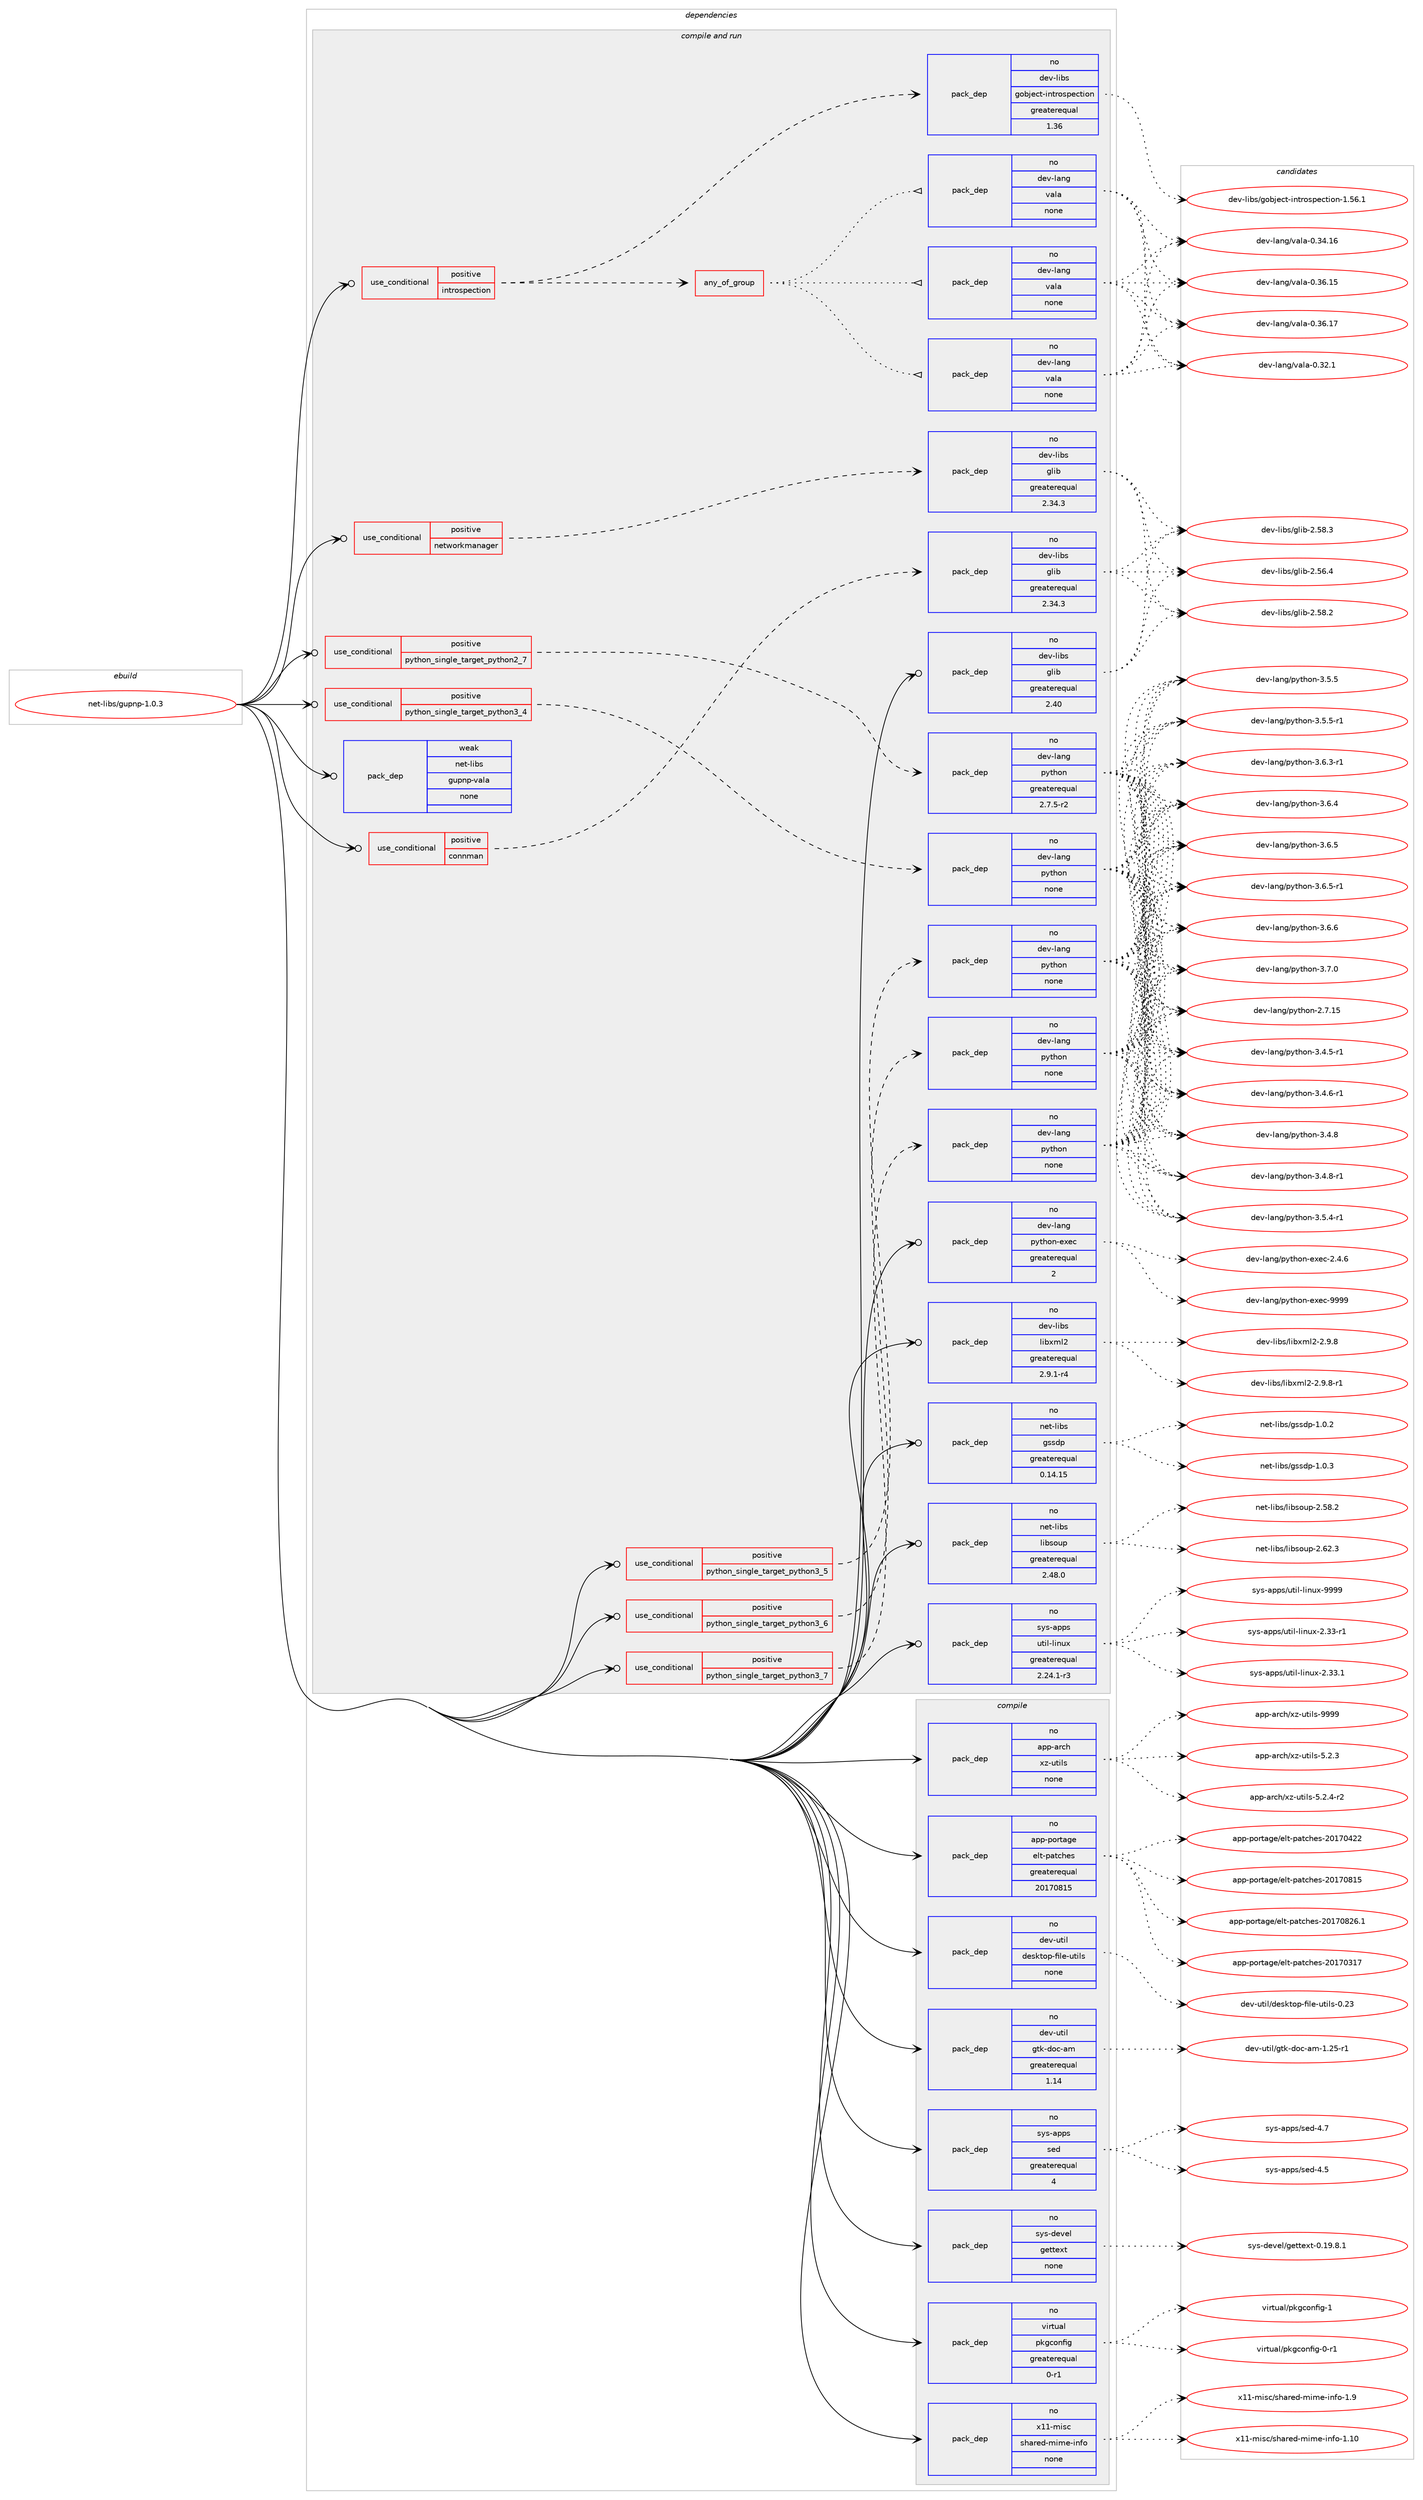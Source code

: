 digraph prolog {

# *************
# Graph options
# *************

newrank=true;
concentrate=true;
compound=true;
graph [rankdir=LR,fontname=Helvetica,fontsize=10,ranksep=1.5];#, ranksep=2.5, nodesep=0.2];
edge  [arrowhead=vee];
node  [fontname=Helvetica,fontsize=10];

# **********
# The ebuild
# **********

subgraph cluster_leftcol {
color=gray;
rank=same;
label=<<i>ebuild</i>>;
id [label="net-libs/gupnp-1.0.3", color=red, width=4, href="../net-libs/gupnp-1.0.3.svg"];
}

# ****************
# The dependencies
# ****************

subgraph cluster_midcol {
color=gray;
label=<<i>dependencies</i>>;
subgraph cluster_compile {
fillcolor="#eeeeee";
style=filled;
label=<<i>compile</i>>;
subgraph pack2710 {
dependency3283 [label=<<TABLE BORDER="0" CELLBORDER="1" CELLSPACING="0" CELLPADDING="4" WIDTH="220"><TR><TD ROWSPAN="6" CELLPADDING="30">pack_dep</TD></TR><TR><TD WIDTH="110">no</TD></TR><TR><TD>app-arch</TD></TR><TR><TD>xz-utils</TD></TR><TR><TD>none</TD></TR><TR><TD></TD></TR></TABLE>>, shape=none, color=blue];
}
id:e -> dependency3283:w [weight=20,style="solid",arrowhead="vee"];
subgraph pack2711 {
dependency3284 [label=<<TABLE BORDER="0" CELLBORDER="1" CELLSPACING="0" CELLPADDING="4" WIDTH="220"><TR><TD ROWSPAN="6" CELLPADDING="30">pack_dep</TD></TR><TR><TD WIDTH="110">no</TD></TR><TR><TD>app-portage</TD></TR><TR><TD>elt-patches</TD></TR><TR><TD>greaterequal</TD></TR><TR><TD>20170815</TD></TR></TABLE>>, shape=none, color=blue];
}
id:e -> dependency3284:w [weight=20,style="solid",arrowhead="vee"];
subgraph pack2712 {
dependency3285 [label=<<TABLE BORDER="0" CELLBORDER="1" CELLSPACING="0" CELLPADDING="4" WIDTH="220"><TR><TD ROWSPAN="6" CELLPADDING="30">pack_dep</TD></TR><TR><TD WIDTH="110">no</TD></TR><TR><TD>dev-util</TD></TR><TR><TD>desktop-file-utils</TD></TR><TR><TD>none</TD></TR><TR><TD></TD></TR></TABLE>>, shape=none, color=blue];
}
id:e -> dependency3285:w [weight=20,style="solid",arrowhead="vee"];
subgraph pack2713 {
dependency3286 [label=<<TABLE BORDER="0" CELLBORDER="1" CELLSPACING="0" CELLPADDING="4" WIDTH="220"><TR><TD ROWSPAN="6" CELLPADDING="30">pack_dep</TD></TR><TR><TD WIDTH="110">no</TD></TR><TR><TD>dev-util</TD></TR><TR><TD>gtk-doc-am</TD></TR><TR><TD>greaterequal</TD></TR><TR><TD>1.14</TD></TR></TABLE>>, shape=none, color=blue];
}
id:e -> dependency3286:w [weight=20,style="solid",arrowhead="vee"];
subgraph pack2714 {
dependency3287 [label=<<TABLE BORDER="0" CELLBORDER="1" CELLSPACING="0" CELLPADDING="4" WIDTH="220"><TR><TD ROWSPAN="6" CELLPADDING="30">pack_dep</TD></TR><TR><TD WIDTH="110">no</TD></TR><TR><TD>sys-apps</TD></TR><TR><TD>sed</TD></TR><TR><TD>greaterequal</TD></TR><TR><TD>4</TD></TR></TABLE>>, shape=none, color=blue];
}
id:e -> dependency3287:w [weight=20,style="solid",arrowhead="vee"];
subgraph pack2715 {
dependency3288 [label=<<TABLE BORDER="0" CELLBORDER="1" CELLSPACING="0" CELLPADDING="4" WIDTH="220"><TR><TD ROWSPAN="6" CELLPADDING="30">pack_dep</TD></TR><TR><TD WIDTH="110">no</TD></TR><TR><TD>sys-devel</TD></TR><TR><TD>gettext</TD></TR><TR><TD>none</TD></TR><TR><TD></TD></TR></TABLE>>, shape=none, color=blue];
}
id:e -> dependency3288:w [weight=20,style="solid",arrowhead="vee"];
subgraph pack2716 {
dependency3289 [label=<<TABLE BORDER="0" CELLBORDER="1" CELLSPACING="0" CELLPADDING="4" WIDTH="220"><TR><TD ROWSPAN="6" CELLPADDING="30">pack_dep</TD></TR><TR><TD WIDTH="110">no</TD></TR><TR><TD>virtual</TD></TR><TR><TD>pkgconfig</TD></TR><TR><TD>greaterequal</TD></TR><TR><TD>0-r1</TD></TR></TABLE>>, shape=none, color=blue];
}
id:e -> dependency3289:w [weight=20,style="solid",arrowhead="vee"];
subgraph pack2717 {
dependency3290 [label=<<TABLE BORDER="0" CELLBORDER="1" CELLSPACING="0" CELLPADDING="4" WIDTH="220"><TR><TD ROWSPAN="6" CELLPADDING="30">pack_dep</TD></TR><TR><TD WIDTH="110">no</TD></TR><TR><TD>x11-misc</TD></TR><TR><TD>shared-mime-info</TD></TR><TR><TD>none</TD></TR><TR><TD></TD></TR></TABLE>>, shape=none, color=blue];
}
id:e -> dependency3290:w [weight=20,style="solid",arrowhead="vee"];
}
subgraph cluster_compileandrun {
fillcolor="#eeeeee";
style=filled;
label=<<i>compile and run</i>>;
subgraph cond472 {
dependency3291 [label=<<TABLE BORDER="0" CELLBORDER="1" CELLSPACING="0" CELLPADDING="4"><TR><TD ROWSPAN="3" CELLPADDING="10">use_conditional</TD></TR><TR><TD>positive</TD></TR><TR><TD>connman</TD></TR></TABLE>>, shape=none, color=red];
subgraph pack2718 {
dependency3292 [label=<<TABLE BORDER="0" CELLBORDER="1" CELLSPACING="0" CELLPADDING="4" WIDTH="220"><TR><TD ROWSPAN="6" CELLPADDING="30">pack_dep</TD></TR><TR><TD WIDTH="110">no</TD></TR><TR><TD>dev-libs</TD></TR><TR><TD>glib</TD></TR><TR><TD>greaterequal</TD></TR><TR><TD>2.34.3</TD></TR></TABLE>>, shape=none, color=blue];
}
dependency3291:e -> dependency3292:w [weight=20,style="dashed",arrowhead="vee"];
}
id:e -> dependency3291:w [weight=20,style="solid",arrowhead="odotvee"];
subgraph cond473 {
dependency3293 [label=<<TABLE BORDER="0" CELLBORDER="1" CELLSPACING="0" CELLPADDING="4"><TR><TD ROWSPAN="3" CELLPADDING="10">use_conditional</TD></TR><TR><TD>positive</TD></TR><TR><TD>introspection</TD></TR></TABLE>>, shape=none, color=red];
subgraph pack2719 {
dependency3294 [label=<<TABLE BORDER="0" CELLBORDER="1" CELLSPACING="0" CELLPADDING="4" WIDTH="220"><TR><TD ROWSPAN="6" CELLPADDING="30">pack_dep</TD></TR><TR><TD WIDTH="110">no</TD></TR><TR><TD>dev-libs</TD></TR><TR><TD>gobject-introspection</TD></TR><TR><TD>greaterequal</TD></TR><TR><TD>1.36</TD></TR></TABLE>>, shape=none, color=blue];
}
dependency3293:e -> dependency3294:w [weight=20,style="dashed",arrowhead="vee"];
subgraph any100 {
dependency3295 [label=<<TABLE BORDER="0" CELLBORDER="1" CELLSPACING="0" CELLPADDING="4"><TR><TD CELLPADDING="10">any_of_group</TD></TR></TABLE>>, shape=none, color=red];subgraph pack2720 {
dependency3296 [label=<<TABLE BORDER="0" CELLBORDER="1" CELLSPACING="0" CELLPADDING="4" WIDTH="220"><TR><TD ROWSPAN="6" CELLPADDING="30">pack_dep</TD></TR><TR><TD WIDTH="110">no</TD></TR><TR><TD>dev-lang</TD></TR><TR><TD>vala</TD></TR><TR><TD>none</TD></TR><TR><TD></TD></TR></TABLE>>, shape=none, color=blue];
}
dependency3295:e -> dependency3296:w [weight=20,style="dotted",arrowhead="oinv"];
subgraph pack2721 {
dependency3297 [label=<<TABLE BORDER="0" CELLBORDER="1" CELLSPACING="0" CELLPADDING="4" WIDTH="220"><TR><TD ROWSPAN="6" CELLPADDING="30">pack_dep</TD></TR><TR><TD WIDTH="110">no</TD></TR><TR><TD>dev-lang</TD></TR><TR><TD>vala</TD></TR><TR><TD>none</TD></TR><TR><TD></TD></TR></TABLE>>, shape=none, color=blue];
}
dependency3295:e -> dependency3297:w [weight=20,style="dotted",arrowhead="oinv"];
subgraph pack2722 {
dependency3298 [label=<<TABLE BORDER="0" CELLBORDER="1" CELLSPACING="0" CELLPADDING="4" WIDTH="220"><TR><TD ROWSPAN="6" CELLPADDING="30">pack_dep</TD></TR><TR><TD WIDTH="110">no</TD></TR><TR><TD>dev-lang</TD></TR><TR><TD>vala</TD></TR><TR><TD>none</TD></TR><TR><TD></TD></TR></TABLE>>, shape=none, color=blue];
}
dependency3295:e -> dependency3298:w [weight=20,style="dotted",arrowhead="oinv"];
}
dependency3293:e -> dependency3295:w [weight=20,style="dashed",arrowhead="vee"];
}
id:e -> dependency3293:w [weight=20,style="solid",arrowhead="odotvee"];
subgraph cond474 {
dependency3299 [label=<<TABLE BORDER="0" CELLBORDER="1" CELLSPACING="0" CELLPADDING="4"><TR><TD ROWSPAN="3" CELLPADDING="10">use_conditional</TD></TR><TR><TD>positive</TD></TR><TR><TD>networkmanager</TD></TR></TABLE>>, shape=none, color=red];
subgraph pack2723 {
dependency3300 [label=<<TABLE BORDER="0" CELLBORDER="1" CELLSPACING="0" CELLPADDING="4" WIDTH="220"><TR><TD ROWSPAN="6" CELLPADDING="30">pack_dep</TD></TR><TR><TD WIDTH="110">no</TD></TR><TR><TD>dev-libs</TD></TR><TR><TD>glib</TD></TR><TR><TD>greaterequal</TD></TR><TR><TD>2.34.3</TD></TR></TABLE>>, shape=none, color=blue];
}
dependency3299:e -> dependency3300:w [weight=20,style="dashed",arrowhead="vee"];
}
id:e -> dependency3299:w [weight=20,style="solid",arrowhead="odotvee"];
subgraph cond475 {
dependency3301 [label=<<TABLE BORDER="0" CELLBORDER="1" CELLSPACING="0" CELLPADDING="4"><TR><TD ROWSPAN="3" CELLPADDING="10">use_conditional</TD></TR><TR><TD>positive</TD></TR><TR><TD>python_single_target_python2_7</TD></TR></TABLE>>, shape=none, color=red];
subgraph pack2724 {
dependency3302 [label=<<TABLE BORDER="0" CELLBORDER="1" CELLSPACING="0" CELLPADDING="4" WIDTH="220"><TR><TD ROWSPAN="6" CELLPADDING="30">pack_dep</TD></TR><TR><TD WIDTH="110">no</TD></TR><TR><TD>dev-lang</TD></TR><TR><TD>python</TD></TR><TR><TD>greaterequal</TD></TR><TR><TD>2.7.5-r2</TD></TR></TABLE>>, shape=none, color=blue];
}
dependency3301:e -> dependency3302:w [weight=20,style="dashed",arrowhead="vee"];
}
id:e -> dependency3301:w [weight=20,style="solid",arrowhead="odotvee"];
subgraph cond476 {
dependency3303 [label=<<TABLE BORDER="0" CELLBORDER="1" CELLSPACING="0" CELLPADDING="4"><TR><TD ROWSPAN="3" CELLPADDING="10">use_conditional</TD></TR><TR><TD>positive</TD></TR><TR><TD>python_single_target_python3_4</TD></TR></TABLE>>, shape=none, color=red];
subgraph pack2725 {
dependency3304 [label=<<TABLE BORDER="0" CELLBORDER="1" CELLSPACING="0" CELLPADDING="4" WIDTH="220"><TR><TD ROWSPAN="6" CELLPADDING="30">pack_dep</TD></TR><TR><TD WIDTH="110">no</TD></TR><TR><TD>dev-lang</TD></TR><TR><TD>python</TD></TR><TR><TD>none</TD></TR><TR><TD></TD></TR></TABLE>>, shape=none, color=blue];
}
dependency3303:e -> dependency3304:w [weight=20,style="dashed",arrowhead="vee"];
}
id:e -> dependency3303:w [weight=20,style="solid",arrowhead="odotvee"];
subgraph cond477 {
dependency3305 [label=<<TABLE BORDER="0" CELLBORDER="1" CELLSPACING="0" CELLPADDING="4"><TR><TD ROWSPAN="3" CELLPADDING="10">use_conditional</TD></TR><TR><TD>positive</TD></TR><TR><TD>python_single_target_python3_5</TD></TR></TABLE>>, shape=none, color=red];
subgraph pack2726 {
dependency3306 [label=<<TABLE BORDER="0" CELLBORDER="1" CELLSPACING="0" CELLPADDING="4" WIDTH="220"><TR><TD ROWSPAN="6" CELLPADDING="30">pack_dep</TD></TR><TR><TD WIDTH="110">no</TD></TR><TR><TD>dev-lang</TD></TR><TR><TD>python</TD></TR><TR><TD>none</TD></TR><TR><TD></TD></TR></TABLE>>, shape=none, color=blue];
}
dependency3305:e -> dependency3306:w [weight=20,style="dashed",arrowhead="vee"];
}
id:e -> dependency3305:w [weight=20,style="solid",arrowhead="odotvee"];
subgraph cond478 {
dependency3307 [label=<<TABLE BORDER="0" CELLBORDER="1" CELLSPACING="0" CELLPADDING="4"><TR><TD ROWSPAN="3" CELLPADDING="10">use_conditional</TD></TR><TR><TD>positive</TD></TR><TR><TD>python_single_target_python3_6</TD></TR></TABLE>>, shape=none, color=red];
subgraph pack2727 {
dependency3308 [label=<<TABLE BORDER="0" CELLBORDER="1" CELLSPACING="0" CELLPADDING="4" WIDTH="220"><TR><TD ROWSPAN="6" CELLPADDING="30">pack_dep</TD></TR><TR><TD WIDTH="110">no</TD></TR><TR><TD>dev-lang</TD></TR><TR><TD>python</TD></TR><TR><TD>none</TD></TR><TR><TD></TD></TR></TABLE>>, shape=none, color=blue];
}
dependency3307:e -> dependency3308:w [weight=20,style="dashed",arrowhead="vee"];
}
id:e -> dependency3307:w [weight=20,style="solid",arrowhead="odotvee"];
subgraph cond479 {
dependency3309 [label=<<TABLE BORDER="0" CELLBORDER="1" CELLSPACING="0" CELLPADDING="4"><TR><TD ROWSPAN="3" CELLPADDING="10">use_conditional</TD></TR><TR><TD>positive</TD></TR><TR><TD>python_single_target_python3_7</TD></TR></TABLE>>, shape=none, color=red];
subgraph pack2728 {
dependency3310 [label=<<TABLE BORDER="0" CELLBORDER="1" CELLSPACING="0" CELLPADDING="4" WIDTH="220"><TR><TD ROWSPAN="6" CELLPADDING="30">pack_dep</TD></TR><TR><TD WIDTH="110">no</TD></TR><TR><TD>dev-lang</TD></TR><TR><TD>python</TD></TR><TR><TD>none</TD></TR><TR><TD></TD></TR></TABLE>>, shape=none, color=blue];
}
dependency3309:e -> dependency3310:w [weight=20,style="dashed",arrowhead="vee"];
}
id:e -> dependency3309:w [weight=20,style="solid",arrowhead="odotvee"];
subgraph pack2729 {
dependency3311 [label=<<TABLE BORDER="0" CELLBORDER="1" CELLSPACING="0" CELLPADDING="4" WIDTH="220"><TR><TD ROWSPAN="6" CELLPADDING="30">pack_dep</TD></TR><TR><TD WIDTH="110">no</TD></TR><TR><TD>dev-lang</TD></TR><TR><TD>python-exec</TD></TR><TR><TD>greaterequal</TD></TR><TR><TD>2</TD></TR></TABLE>>, shape=none, color=blue];
}
id:e -> dependency3311:w [weight=20,style="solid",arrowhead="odotvee"];
subgraph pack2730 {
dependency3312 [label=<<TABLE BORDER="0" CELLBORDER="1" CELLSPACING="0" CELLPADDING="4" WIDTH="220"><TR><TD ROWSPAN="6" CELLPADDING="30">pack_dep</TD></TR><TR><TD WIDTH="110">no</TD></TR><TR><TD>dev-libs</TD></TR><TR><TD>glib</TD></TR><TR><TD>greaterequal</TD></TR><TR><TD>2.40</TD></TR></TABLE>>, shape=none, color=blue];
}
id:e -> dependency3312:w [weight=20,style="solid",arrowhead="odotvee"];
subgraph pack2731 {
dependency3313 [label=<<TABLE BORDER="0" CELLBORDER="1" CELLSPACING="0" CELLPADDING="4" WIDTH="220"><TR><TD ROWSPAN="6" CELLPADDING="30">pack_dep</TD></TR><TR><TD WIDTH="110">no</TD></TR><TR><TD>dev-libs</TD></TR><TR><TD>libxml2</TD></TR><TR><TD>greaterequal</TD></TR><TR><TD>2.9.1-r4</TD></TR></TABLE>>, shape=none, color=blue];
}
id:e -> dependency3313:w [weight=20,style="solid",arrowhead="odotvee"];
subgraph pack2732 {
dependency3314 [label=<<TABLE BORDER="0" CELLBORDER="1" CELLSPACING="0" CELLPADDING="4" WIDTH="220"><TR><TD ROWSPAN="6" CELLPADDING="30">pack_dep</TD></TR><TR><TD WIDTH="110">no</TD></TR><TR><TD>net-libs</TD></TR><TR><TD>gssdp</TD></TR><TR><TD>greaterequal</TD></TR><TR><TD>0.14.15</TD></TR></TABLE>>, shape=none, color=blue];
}
id:e -> dependency3314:w [weight=20,style="solid",arrowhead="odotvee"];
subgraph pack2733 {
dependency3315 [label=<<TABLE BORDER="0" CELLBORDER="1" CELLSPACING="0" CELLPADDING="4" WIDTH="220"><TR><TD ROWSPAN="6" CELLPADDING="30">pack_dep</TD></TR><TR><TD WIDTH="110">no</TD></TR><TR><TD>net-libs</TD></TR><TR><TD>libsoup</TD></TR><TR><TD>greaterequal</TD></TR><TR><TD>2.48.0</TD></TR></TABLE>>, shape=none, color=blue];
}
id:e -> dependency3315:w [weight=20,style="solid",arrowhead="odotvee"];
subgraph pack2734 {
dependency3316 [label=<<TABLE BORDER="0" CELLBORDER="1" CELLSPACING="0" CELLPADDING="4" WIDTH="220"><TR><TD ROWSPAN="6" CELLPADDING="30">pack_dep</TD></TR><TR><TD WIDTH="110">no</TD></TR><TR><TD>sys-apps</TD></TR><TR><TD>util-linux</TD></TR><TR><TD>greaterequal</TD></TR><TR><TD>2.24.1-r3</TD></TR></TABLE>>, shape=none, color=blue];
}
id:e -> dependency3316:w [weight=20,style="solid",arrowhead="odotvee"];
subgraph pack2735 {
dependency3317 [label=<<TABLE BORDER="0" CELLBORDER="1" CELLSPACING="0" CELLPADDING="4" WIDTH="220"><TR><TD ROWSPAN="6" CELLPADDING="30">pack_dep</TD></TR><TR><TD WIDTH="110">weak</TD></TR><TR><TD>net-libs</TD></TR><TR><TD>gupnp-vala</TD></TR><TR><TD>none</TD></TR><TR><TD></TD></TR></TABLE>>, shape=none, color=blue];
}
id:e -> dependency3317:w [weight=20,style="solid",arrowhead="odotvee"];
}
subgraph cluster_run {
fillcolor="#eeeeee";
style=filled;
label=<<i>run</i>>;
}
}

# **************
# The candidates
# **************

subgraph cluster_choices {
rank=same;
color=gray;
label=<<i>candidates</i>>;

subgraph choice2710 {
color=black;
nodesep=1;
choice971121124597114991044712012245117116105108115455346504651 [label="app-arch/xz-utils-5.2.3", color=red, width=4,href="../app-arch/xz-utils-5.2.3.svg"];
choice9711211245971149910447120122451171161051081154553465046524511450 [label="app-arch/xz-utils-5.2.4-r2", color=red, width=4,href="../app-arch/xz-utils-5.2.4-r2.svg"];
choice9711211245971149910447120122451171161051081154557575757 [label="app-arch/xz-utils-9999", color=red, width=4,href="../app-arch/xz-utils-9999.svg"];
dependency3283:e -> choice971121124597114991044712012245117116105108115455346504651:w [style=dotted,weight="100"];
dependency3283:e -> choice9711211245971149910447120122451171161051081154553465046524511450:w [style=dotted,weight="100"];
dependency3283:e -> choice9711211245971149910447120122451171161051081154557575757:w [style=dotted,weight="100"];
}
subgraph choice2711 {
color=black;
nodesep=1;
choice97112112451121111141169710310147101108116451129711699104101115455048495548514955 [label="app-portage/elt-patches-20170317", color=red, width=4,href="../app-portage/elt-patches-20170317.svg"];
choice97112112451121111141169710310147101108116451129711699104101115455048495548525050 [label="app-portage/elt-patches-20170422", color=red, width=4,href="../app-portage/elt-patches-20170422.svg"];
choice97112112451121111141169710310147101108116451129711699104101115455048495548564953 [label="app-portage/elt-patches-20170815", color=red, width=4,href="../app-portage/elt-patches-20170815.svg"];
choice971121124511211111411697103101471011081164511297116991041011154550484955485650544649 [label="app-portage/elt-patches-20170826.1", color=red, width=4,href="../app-portage/elt-patches-20170826.1.svg"];
dependency3284:e -> choice97112112451121111141169710310147101108116451129711699104101115455048495548514955:w [style=dotted,weight="100"];
dependency3284:e -> choice97112112451121111141169710310147101108116451129711699104101115455048495548525050:w [style=dotted,weight="100"];
dependency3284:e -> choice97112112451121111141169710310147101108116451129711699104101115455048495548564953:w [style=dotted,weight="100"];
dependency3284:e -> choice971121124511211111411697103101471011081164511297116991041011154550484955485650544649:w [style=dotted,weight="100"];
}
subgraph choice2712 {
color=black;
nodesep=1;
choice100101118451171161051084710010111510711611111245102105108101451171161051081154548465051 [label="dev-util/desktop-file-utils-0.23", color=red, width=4,href="../dev-util/desktop-file-utils-0.23.svg"];
dependency3285:e -> choice100101118451171161051084710010111510711611111245102105108101451171161051081154548465051:w [style=dotted,weight="100"];
}
subgraph choice2713 {
color=black;
nodesep=1;
choice10010111845117116105108471031161074510011199459710945494650534511449 [label="dev-util/gtk-doc-am-1.25-r1", color=red, width=4,href="../dev-util/gtk-doc-am-1.25-r1.svg"];
dependency3286:e -> choice10010111845117116105108471031161074510011199459710945494650534511449:w [style=dotted,weight="100"];
}
subgraph choice2714 {
color=black;
nodesep=1;
choice11512111545971121121154711510110045524653 [label="sys-apps/sed-4.5", color=red, width=4,href="../sys-apps/sed-4.5.svg"];
choice11512111545971121121154711510110045524655 [label="sys-apps/sed-4.7", color=red, width=4,href="../sys-apps/sed-4.7.svg"];
dependency3287:e -> choice11512111545971121121154711510110045524653:w [style=dotted,weight="100"];
dependency3287:e -> choice11512111545971121121154711510110045524655:w [style=dotted,weight="100"];
}
subgraph choice2715 {
color=black;
nodesep=1;
choice1151211154510010111810110847103101116116101120116454846495746564649 [label="sys-devel/gettext-0.19.8.1", color=red, width=4,href="../sys-devel/gettext-0.19.8.1.svg"];
dependency3288:e -> choice1151211154510010111810110847103101116116101120116454846495746564649:w [style=dotted,weight="100"];
}
subgraph choice2716 {
color=black;
nodesep=1;
choice11810511411611797108471121071039911111010210510345484511449 [label="virtual/pkgconfig-0-r1", color=red, width=4,href="../virtual/pkgconfig-0-r1.svg"];
choice1181051141161179710847112107103991111101021051034549 [label="virtual/pkgconfig-1", color=red, width=4,href="../virtual/pkgconfig-1.svg"];
dependency3289:e -> choice11810511411611797108471121071039911111010210510345484511449:w [style=dotted,weight="100"];
dependency3289:e -> choice1181051141161179710847112107103991111101021051034549:w [style=dotted,weight="100"];
}
subgraph choice2717 {
color=black;
nodesep=1;
choice12049494510910511599471151049711410110045109105109101451051101021114549464948 [label="x11-misc/shared-mime-info-1.10", color=red, width=4,href="../x11-misc/shared-mime-info-1.10.svg"];
choice120494945109105115994711510497114101100451091051091014510511010211145494657 [label="x11-misc/shared-mime-info-1.9", color=red, width=4,href="../x11-misc/shared-mime-info-1.9.svg"];
dependency3290:e -> choice12049494510910511599471151049711410110045109105109101451051101021114549464948:w [style=dotted,weight="100"];
dependency3290:e -> choice120494945109105115994711510497114101100451091051091014510511010211145494657:w [style=dotted,weight="100"];
}
subgraph choice2718 {
color=black;
nodesep=1;
choice1001011184510810598115471031081059845504653544652 [label="dev-libs/glib-2.56.4", color=red, width=4,href="../dev-libs/glib-2.56.4.svg"];
choice1001011184510810598115471031081059845504653564650 [label="dev-libs/glib-2.58.2", color=red, width=4,href="../dev-libs/glib-2.58.2.svg"];
choice1001011184510810598115471031081059845504653564651 [label="dev-libs/glib-2.58.3", color=red, width=4,href="../dev-libs/glib-2.58.3.svg"];
dependency3292:e -> choice1001011184510810598115471031081059845504653544652:w [style=dotted,weight="100"];
dependency3292:e -> choice1001011184510810598115471031081059845504653564650:w [style=dotted,weight="100"];
dependency3292:e -> choice1001011184510810598115471031081059845504653564651:w [style=dotted,weight="100"];
}
subgraph choice2719 {
color=black;
nodesep=1;
choice1001011184510810598115471031119810610199116451051101161141111151121019911610511111045494653544649 [label="dev-libs/gobject-introspection-1.56.1", color=red, width=4,href="../dev-libs/gobject-introspection-1.56.1.svg"];
dependency3294:e -> choice1001011184510810598115471031119810610199116451051101161141111151121019911610511111045494653544649:w [style=dotted,weight="100"];
}
subgraph choice2720 {
color=black;
nodesep=1;
choice100101118451089711010347118971089745484651504649 [label="dev-lang/vala-0.32.1", color=red, width=4,href="../dev-lang/vala-0.32.1.svg"];
choice10010111845108971101034711897108974548465152464954 [label="dev-lang/vala-0.34.16", color=red, width=4,href="../dev-lang/vala-0.34.16.svg"];
choice10010111845108971101034711897108974548465154464953 [label="dev-lang/vala-0.36.15", color=red, width=4,href="../dev-lang/vala-0.36.15.svg"];
choice10010111845108971101034711897108974548465154464955 [label="dev-lang/vala-0.36.17", color=red, width=4,href="../dev-lang/vala-0.36.17.svg"];
dependency3296:e -> choice100101118451089711010347118971089745484651504649:w [style=dotted,weight="100"];
dependency3296:e -> choice10010111845108971101034711897108974548465152464954:w [style=dotted,weight="100"];
dependency3296:e -> choice10010111845108971101034711897108974548465154464953:w [style=dotted,weight="100"];
dependency3296:e -> choice10010111845108971101034711897108974548465154464955:w [style=dotted,weight="100"];
}
subgraph choice2721 {
color=black;
nodesep=1;
choice100101118451089711010347118971089745484651504649 [label="dev-lang/vala-0.32.1", color=red, width=4,href="../dev-lang/vala-0.32.1.svg"];
choice10010111845108971101034711897108974548465152464954 [label="dev-lang/vala-0.34.16", color=red, width=4,href="../dev-lang/vala-0.34.16.svg"];
choice10010111845108971101034711897108974548465154464953 [label="dev-lang/vala-0.36.15", color=red, width=4,href="../dev-lang/vala-0.36.15.svg"];
choice10010111845108971101034711897108974548465154464955 [label="dev-lang/vala-0.36.17", color=red, width=4,href="../dev-lang/vala-0.36.17.svg"];
dependency3297:e -> choice100101118451089711010347118971089745484651504649:w [style=dotted,weight="100"];
dependency3297:e -> choice10010111845108971101034711897108974548465152464954:w [style=dotted,weight="100"];
dependency3297:e -> choice10010111845108971101034711897108974548465154464953:w [style=dotted,weight="100"];
dependency3297:e -> choice10010111845108971101034711897108974548465154464955:w [style=dotted,weight="100"];
}
subgraph choice2722 {
color=black;
nodesep=1;
choice100101118451089711010347118971089745484651504649 [label="dev-lang/vala-0.32.1", color=red, width=4,href="../dev-lang/vala-0.32.1.svg"];
choice10010111845108971101034711897108974548465152464954 [label="dev-lang/vala-0.34.16", color=red, width=4,href="../dev-lang/vala-0.34.16.svg"];
choice10010111845108971101034711897108974548465154464953 [label="dev-lang/vala-0.36.15", color=red, width=4,href="../dev-lang/vala-0.36.15.svg"];
choice10010111845108971101034711897108974548465154464955 [label="dev-lang/vala-0.36.17", color=red, width=4,href="../dev-lang/vala-0.36.17.svg"];
dependency3298:e -> choice100101118451089711010347118971089745484651504649:w [style=dotted,weight="100"];
dependency3298:e -> choice10010111845108971101034711897108974548465152464954:w [style=dotted,weight="100"];
dependency3298:e -> choice10010111845108971101034711897108974548465154464953:w [style=dotted,weight="100"];
dependency3298:e -> choice10010111845108971101034711897108974548465154464955:w [style=dotted,weight="100"];
}
subgraph choice2723 {
color=black;
nodesep=1;
choice1001011184510810598115471031081059845504653544652 [label="dev-libs/glib-2.56.4", color=red, width=4,href="../dev-libs/glib-2.56.4.svg"];
choice1001011184510810598115471031081059845504653564650 [label="dev-libs/glib-2.58.2", color=red, width=4,href="../dev-libs/glib-2.58.2.svg"];
choice1001011184510810598115471031081059845504653564651 [label="dev-libs/glib-2.58.3", color=red, width=4,href="../dev-libs/glib-2.58.3.svg"];
dependency3300:e -> choice1001011184510810598115471031081059845504653544652:w [style=dotted,weight="100"];
dependency3300:e -> choice1001011184510810598115471031081059845504653564650:w [style=dotted,weight="100"];
dependency3300:e -> choice1001011184510810598115471031081059845504653564651:w [style=dotted,weight="100"];
}
subgraph choice2724 {
color=black;
nodesep=1;
choice10010111845108971101034711212111610411111045504655464953 [label="dev-lang/python-2.7.15", color=red, width=4,href="../dev-lang/python-2.7.15.svg"];
choice1001011184510897110103471121211161041111104551465246534511449 [label="dev-lang/python-3.4.5-r1", color=red, width=4,href="../dev-lang/python-3.4.5-r1.svg"];
choice1001011184510897110103471121211161041111104551465246544511449 [label="dev-lang/python-3.4.6-r1", color=red, width=4,href="../dev-lang/python-3.4.6-r1.svg"];
choice100101118451089711010347112121116104111110455146524656 [label="dev-lang/python-3.4.8", color=red, width=4,href="../dev-lang/python-3.4.8.svg"];
choice1001011184510897110103471121211161041111104551465246564511449 [label="dev-lang/python-3.4.8-r1", color=red, width=4,href="../dev-lang/python-3.4.8-r1.svg"];
choice1001011184510897110103471121211161041111104551465346524511449 [label="dev-lang/python-3.5.4-r1", color=red, width=4,href="../dev-lang/python-3.5.4-r1.svg"];
choice100101118451089711010347112121116104111110455146534653 [label="dev-lang/python-3.5.5", color=red, width=4,href="../dev-lang/python-3.5.5.svg"];
choice1001011184510897110103471121211161041111104551465346534511449 [label="dev-lang/python-3.5.5-r1", color=red, width=4,href="../dev-lang/python-3.5.5-r1.svg"];
choice1001011184510897110103471121211161041111104551465446514511449 [label="dev-lang/python-3.6.3-r1", color=red, width=4,href="../dev-lang/python-3.6.3-r1.svg"];
choice100101118451089711010347112121116104111110455146544652 [label="dev-lang/python-3.6.4", color=red, width=4,href="../dev-lang/python-3.6.4.svg"];
choice100101118451089711010347112121116104111110455146544653 [label="dev-lang/python-3.6.5", color=red, width=4,href="../dev-lang/python-3.6.5.svg"];
choice1001011184510897110103471121211161041111104551465446534511449 [label="dev-lang/python-3.6.5-r1", color=red, width=4,href="../dev-lang/python-3.6.5-r1.svg"];
choice100101118451089711010347112121116104111110455146544654 [label="dev-lang/python-3.6.6", color=red, width=4,href="../dev-lang/python-3.6.6.svg"];
choice100101118451089711010347112121116104111110455146554648 [label="dev-lang/python-3.7.0", color=red, width=4,href="../dev-lang/python-3.7.0.svg"];
dependency3302:e -> choice10010111845108971101034711212111610411111045504655464953:w [style=dotted,weight="100"];
dependency3302:e -> choice1001011184510897110103471121211161041111104551465246534511449:w [style=dotted,weight="100"];
dependency3302:e -> choice1001011184510897110103471121211161041111104551465246544511449:w [style=dotted,weight="100"];
dependency3302:e -> choice100101118451089711010347112121116104111110455146524656:w [style=dotted,weight="100"];
dependency3302:e -> choice1001011184510897110103471121211161041111104551465246564511449:w [style=dotted,weight="100"];
dependency3302:e -> choice1001011184510897110103471121211161041111104551465346524511449:w [style=dotted,weight="100"];
dependency3302:e -> choice100101118451089711010347112121116104111110455146534653:w [style=dotted,weight="100"];
dependency3302:e -> choice1001011184510897110103471121211161041111104551465346534511449:w [style=dotted,weight="100"];
dependency3302:e -> choice1001011184510897110103471121211161041111104551465446514511449:w [style=dotted,weight="100"];
dependency3302:e -> choice100101118451089711010347112121116104111110455146544652:w [style=dotted,weight="100"];
dependency3302:e -> choice100101118451089711010347112121116104111110455146544653:w [style=dotted,weight="100"];
dependency3302:e -> choice1001011184510897110103471121211161041111104551465446534511449:w [style=dotted,weight="100"];
dependency3302:e -> choice100101118451089711010347112121116104111110455146544654:w [style=dotted,weight="100"];
dependency3302:e -> choice100101118451089711010347112121116104111110455146554648:w [style=dotted,weight="100"];
}
subgraph choice2725 {
color=black;
nodesep=1;
choice10010111845108971101034711212111610411111045504655464953 [label="dev-lang/python-2.7.15", color=red, width=4,href="../dev-lang/python-2.7.15.svg"];
choice1001011184510897110103471121211161041111104551465246534511449 [label="dev-lang/python-3.4.5-r1", color=red, width=4,href="../dev-lang/python-3.4.5-r1.svg"];
choice1001011184510897110103471121211161041111104551465246544511449 [label="dev-lang/python-3.4.6-r1", color=red, width=4,href="../dev-lang/python-3.4.6-r1.svg"];
choice100101118451089711010347112121116104111110455146524656 [label="dev-lang/python-3.4.8", color=red, width=4,href="../dev-lang/python-3.4.8.svg"];
choice1001011184510897110103471121211161041111104551465246564511449 [label="dev-lang/python-3.4.8-r1", color=red, width=4,href="../dev-lang/python-3.4.8-r1.svg"];
choice1001011184510897110103471121211161041111104551465346524511449 [label="dev-lang/python-3.5.4-r1", color=red, width=4,href="../dev-lang/python-3.5.4-r1.svg"];
choice100101118451089711010347112121116104111110455146534653 [label="dev-lang/python-3.5.5", color=red, width=4,href="../dev-lang/python-3.5.5.svg"];
choice1001011184510897110103471121211161041111104551465346534511449 [label="dev-lang/python-3.5.5-r1", color=red, width=4,href="../dev-lang/python-3.5.5-r1.svg"];
choice1001011184510897110103471121211161041111104551465446514511449 [label="dev-lang/python-3.6.3-r1", color=red, width=4,href="../dev-lang/python-3.6.3-r1.svg"];
choice100101118451089711010347112121116104111110455146544652 [label="dev-lang/python-3.6.4", color=red, width=4,href="../dev-lang/python-3.6.4.svg"];
choice100101118451089711010347112121116104111110455146544653 [label="dev-lang/python-3.6.5", color=red, width=4,href="../dev-lang/python-3.6.5.svg"];
choice1001011184510897110103471121211161041111104551465446534511449 [label="dev-lang/python-3.6.5-r1", color=red, width=4,href="../dev-lang/python-3.6.5-r1.svg"];
choice100101118451089711010347112121116104111110455146544654 [label="dev-lang/python-3.6.6", color=red, width=4,href="../dev-lang/python-3.6.6.svg"];
choice100101118451089711010347112121116104111110455146554648 [label="dev-lang/python-3.7.0", color=red, width=4,href="../dev-lang/python-3.7.0.svg"];
dependency3304:e -> choice10010111845108971101034711212111610411111045504655464953:w [style=dotted,weight="100"];
dependency3304:e -> choice1001011184510897110103471121211161041111104551465246534511449:w [style=dotted,weight="100"];
dependency3304:e -> choice1001011184510897110103471121211161041111104551465246544511449:w [style=dotted,weight="100"];
dependency3304:e -> choice100101118451089711010347112121116104111110455146524656:w [style=dotted,weight="100"];
dependency3304:e -> choice1001011184510897110103471121211161041111104551465246564511449:w [style=dotted,weight="100"];
dependency3304:e -> choice1001011184510897110103471121211161041111104551465346524511449:w [style=dotted,weight="100"];
dependency3304:e -> choice100101118451089711010347112121116104111110455146534653:w [style=dotted,weight="100"];
dependency3304:e -> choice1001011184510897110103471121211161041111104551465346534511449:w [style=dotted,weight="100"];
dependency3304:e -> choice1001011184510897110103471121211161041111104551465446514511449:w [style=dotted,weight="100"];
dependency3304:e -> choice100101118451089711010347112121116104111110455146544652:w [style=dotted,weight="100"];
dependency3304:e -> choice100101118451089711010347112121116104111110455146544653:w [style=dotted,weight="100"];
dependency3304:e -> choice1001011184510897110103471121211161041111104551465446534511449:w [style=dotted,weight="100"];
dependency3304:e -> choice100101118451089711010347112121116104111110455146544654:w [style=dotted,weight="100"];
dependency3304:e -> choice100101118451089711010347112121116104111110455146554648:w [style=dotted,weight="100"];
}
subgraph choice2726 {
color=black;
nodesep=1;
choice10010111845108971101034711212111610411111045504655464953 [label="dev-lang/python-2.7.15", color=red, width=4,href="../dev-lang/python-2.7.15.svg"];
choice1001011184510897110103471121211161041111104551465246534511449 [label="dev-lang/python-3.4.5-r1", color=red, width=4,href="../dev-lang/python-3.4.5-r1.svg"];
choice1001011184510897110103471121211161041111104551465246544511449 [label="dev-lang/python-3.4.6-r1", color=red, width=4,href="../dev-lang/python-3.4.6-r1.svg"];
choice100101118451089711010347112121116104111110455146524656 [label="dev-lang/python-3.4.8", color=red, width=4,href="../dev-lang/python-3.4.8.svg"];
choice1001011184510897110103471121211161041111104551465246564511449 [label="dev-lang/python-3.4.8-r1", color=red, width=4,href="../dev-lang/python-3.4.8-r1.svg"];
choice1001011184510897110103471121211161041111104551465346524511449 [label="dev-lang/python-3.5.4-r1", color=red, width=4,href="../dev-lang/python-3.5.4-r1.svg"];
choice100101118451089711010347112121116104111110455146534653 [label="dev-lang/python-3.5.5", color=red, width=4,href="../dev-lang/python-3.5.5.svg"];
choice1001011184510897110103471121211161041111104551465346534511449 [label="dev-lang/python-3.5.5-r1", color=red, width=4,href="../dev-lang/python-3.5.5-r1.svg"];
choice1001011184510897110103471121211161041111104551465446514511449 [label="dev-lang/python-3.6.3-r1", color=red, width=4,href="../dev-lang/python-3.6.3-r1.svg"];
choice100101118451089711010347112121116104111110455146544652 [label="dev-lang/python-3.6.4", color=red, width=4,href="../dev-lang/python-3.6.4.svg"];
choice100101118451089711010347112121116104111110455146544653 [label="dev-lang/python-3.6.5", color=red, width=4,href="../dev-lang/python-3.6.5.svg"];
choice1001011184510897110103471121211161041111104551465446534511449 [label="dev-lang/python-3.6.5-r1", color=red, width=4,href="../dev-lang/python-3.6.5-r1.svg"];
choice100101118451089711010347112121116104111110455146544654 [label="dev-lang/python-3.6.6", color=red, width=4,href="../dev-lang/python-3.6.6.svg"];
choice100101118451089711010347112121116104111110455146554648 [label="dev-lang/python-3.7.0", color=red, width=4,href="../dev-lang/python-3.7.0.svg"];
dependency3306:e -> choice10010111845108971101034711212111610411111045504655464953:w [style=dotted,weight="100"];
dependency3306:e -> choice1001011184510897110103471121211161041111104551465246534511449:w [style=dotted,weight="100"];
dependency3306:e -> choice1001011184510897110103471121211161041111104551465246544511449:w [style=dotted,weight="100"];
dependency3306:e -> choice100101118451089711010347112121116104111110455146524656:w [style=dotted,weight="100"];
dependency3306:e -> choice1001011184510897110103471121211161041111104551465246564511449:w [style=dotted,weight="100"];
dependency3306:e -> choice1001011184510897110103471121211161041111104551465346524511449:w [style=dotted,weight="100"];
dependency3306:e -> choice100101118451089711010347112121116104111110455146534653:w [style=dotted,weight="100"];
dependency3306:e -> choice1001011184510897110103471121211161041111104551465346534511449:w [style=dotted,weight="100"];
dependency3306:e -> choice1001011184510897110103471121211161041111104551465446514511449:w [style=dotted,weight="100"];
dependency3306:e -> choice100101118451089711010347112121116104111110455146544652:w [style=dotted,weight="100"];
dependency3306:e -> choice100101118451089711010347112121116104111110455146544653:w [style=dotted,weight="100"];
dependency3306:e -> choice1001011184510897110103471121211161041111104551465446534511449:w [style=dotted,weight="100"];
dependency3306:e -> choice100101118451089711010347112121116104111110455146544654:w [style=dotted,weight="100"];
dependency3306:e -> choice100101118451089711010347112121116104111110455146554648:w [style=dotted,weight="100"];
}
subgraph choice2727 {
color=black;
nodesep=1;
choice10010111845108971101034711212111610411111045504655464953 [label="dev-lang/python-2.7.15", color=red, width=4,href="../dev-lang/python-2.7.15.svg"];
choice1001011184510897110103471121211161041111104551465246534511449 [label="dev-lang/python-3.4.5-r1", color=red, width=4,href="../dev-lang/python-3.4.5-r1.svg"];
choice1001011184510897110103471121211161041111104551465246544511449 [label="dev-lang/python-3.4.6-r1", color=red, width=4,href="../dev-lang/python-3.4.6-r1.svg"];
choice100101118451089711010347112121116104111110455146524656 [label="dev-lang/python-3.4.8", color=red, width=4,href="../dev-lang/python-3.4.8.svg"];
choice1001011184510897110103471121211161041111104551465246564511449 [label="dev-lang/python-3.4.8-r1", color=red, width=4,href="../dev-lang/python-3.4.8-r1.svg"];
choice1001011184510897110103471121211161041111104551465346524511449 [label="dev-lang/python-3.5.4-r1", color=red, width=4,href="../dev-lang/python-3.5.4-r1.svg"];
choice100101118451089711010347112121116104111110455146534653 [label="dev-lang/python-3.5.5", color=red, width=4,href="../dev-lang/python-3.5.5.svg"];
choice1001011184510897110103471121211161041111104551465346534511449 [label="dev-lang/python-3.5.5-r1", color=red, width=4,href="../dev-lang/python-3.5.5-r1.svg"];
choice1001011184510897110103471121211161041111104551465446514511449 [label="dev-lang/python-3.6.3-r1", color=red, width=4,href="../dev-lang/python-3.6.3-r1.svg"];
choice100101118451089711010347112121116104111110455146544652 [label="dev-lang/python-3.6.4", color=red, width=4,href="../dev-lang/python-3.6.4.svg"];
choice100101118451089711010347112121116104111110455146544653 [label="dev-lang/python-3.6.5", color=red, width=4,href="../dev-lang/python-3.6.5.svg"];
choice1001011184510897110103471121211161041111104551465446534511449 [label="dev-lang/python-3.6.5-r1", color=red, width=4,href="../dev-lang/python-3.6.5-r1.svg"];
choice100101118451089711010347112121116104111110455146544654 [label="dev-lang/python-3.6.6", color=red, width=4,href="../dev-lang/python-3.6.6.svg"];
choice100101118451089711010347112121116104111110455146554648 [label="dev-lang/python-3.7.0", color=red, width=4,href="../dev-lang/python-3.7.0.svg"];
dependency3308:e -> choice10010111845108971101034711212111610411111045504655464953:w [style=dotted,weight="100"];
dependency3308:e -> choice1001011184510897110103471121211161041111104551465246534511449:w [style=dotted,weight="100"];
dependency3308:e -> choice1001011184510897110103471121211161041111104551465246544511449:w [style=dotted,weight="100"];
dependency3308:e -> choice100101118451089711010347112121116104111110455146524656:w [style=dotted,weight="100"];
dependency3308:e -> choice1001011184510897110103471121211161041111104551465246564511449:w [style=dotted,weight="100"];
dependency3308:e -> choice1001011184510897110103471121211161041111104551465346524511449:w [style=dotted,weight="100"];
dependency3308:e -> choice100101118451089711010347112121116104111110455146534653:w [style=dotted,weight="100"];
dependency3308:e -> choice1001011184510897110103471121211161041111104551465346534511449:w [style=dotted,weight="100"];
dependency3308:e -> choice1001011184510897110103471121211161041111104551465446514511449:w [style=dotted,weight="100"];
dependency3308:e -> choice100101118451089711010347112121116104111110455146544652:w [style=dotted,weight="100"];
dependency3308:e -> choice100101118451089711010347112121116104111110455146544653:w [style=dotted,weight="100"];
dependency3308:e -> choice1001011184510897110103471121211161041111104551465446534511449:w [style=dotted,weight="100"];
dependency3308:e -> choice100101118451089711010347112121116104111110455146544654:w [style=dotted,weight="100"];
dependency3308:e -> choice100101118451089711010347112121116104111110455146554648:w [style=dotted,weight="100"];
}
subgraph choice2728 {
color=black;
nodesep=1;
choice10010111845108971101034711212111610411111045504655464953 [label="dev-lang/python-2.7.15", color=red, width=4,href="../dev-lang/python-2.7.15.svg"];
choice1001011184510897110103471121211161041111104551465246534511449 [label="dev-lang/python-3.4.5-r1", color=red, width=4,href="../dev-lang/python-3.4.5-r1.svg"];
choice1001011184510897110103471121211161041111104551465246544511449 [label="dev-lang/python-3.4.6-r1", color=red, width=4,href="../dev-lang/python-3.4.6-r1.svg"];
choice100101118451089711010347112121116104111110455146524656 [label="dev-lang/python-3.4.8", color=red, width=4,href="../dev-lang/python-3.4.8.svg"];
choice1001011184510897110103471121211161041111104551465246564511449 [label="dev-lang/python-3.4.8-r1", color=red, width=4,href="../dev-lang/python-3.4.8-r1.svg"];
choice1001011184510897110103471121211161041111104551465346524511449 [label="dev-lang/python-3.5.4-r1", color=red, width=4,href="../dev-lang/python-3.5.4-r1.svg"];
choice100101118451089711010347112121116104111110455146534653 [label="dev-lang/python-3.5.5", color=red, width=4,href="../dev-lang/python-3.5.5.svg"];
choice1001011184510897110103471121211161041111104551465346534511449 [label="dev-lang/python-3.5.5-r1", color=red, width=4,href="../dev-lang/python-3.5.5-r1.svg"];
choice1001011184510897110103471121211161041111104551465446514511449 [label="dev-lang/python-3.6.3-r1", color=red, width=4,href="../dev-lang/python-3.6.3-r1.svg"];
choice100101118451089711010347112121116104111110455146544652 [label="dev-lang/python-3.6.4", color=red, width=4,href="../dev-lang/python-3.6.4.svg"];
choice100101118451089711010347112121116104111110455146544653 [label="dev-lang/python-3.6.5", color=red, width=4,href="../dev-lang/python-3.6.5.svg"];
choice1001011184510897110103471121211161041111104551465446534511449 [label="dev-lang/python-3.6.5-r1", color=red, width=4,href="../dev-lang/python-3.6.5-r1.svg"];
choice100101118451089711010347112121116104111110455146544654 [label="dev-lang/python-3.6.6", color=red, width=4,href="../dev-lang/python-3.6.6.svg"];
choice100101118451089711010347112121116104111110455146554648 [label="dev-lang/python-3.7.0", color=red, width=4,href="../dev-lang/python-3.7.0.svg"];
dependency3310:e -> choice10010111845108971101034711212111610411111045504655464953:w [style=dotted,weight="100"];
dependency3310:e -> choice1001011184510897110103471121211161041111104551465246534511449:w [style=dotted,weight="100"];
dependency3310:e -> choice1001011184510897110103471121211161041111104551465246544511449:w [style=dotted,weight="100"];
dependency3310:e -> choice100101118451089711010347112121116104111110455146524656:w [style=dotted,weight="100"];
dependency3310:e -> choice1001011184510897110103471121211161041111104551465246564511449:w [style=dotted,weight="100"];
dependency3310:e -> choice1001011184510897110103471121211161041111104551465346524511449:w [style=dotted,weight="100"];
dependency3310:e -> choice100101118451089711010347112121116104111110455146534653:w [style=dotted,weight="100"];
dependency3310:e -> choice1001011184510897110103471121211161041111104551465346534511449:w [style=dotted,weight="100"];
dependency3310:e -> choice1001011184510897110103471121211161041111104551465446514511449:w [style=dotted,weight="100"];
dependency3310:e -> choice100101118451089711010347112121116104111110455146544652:w [style=dotted,weight="100"];
dependency3310:e -> choice100101118451089711010347112121116104111110455146544653:w [style=dotted,weight="100"];
dependency3310:e -> choice1001011184510897110103471121211161041111104551465446534511449:w [style=dotted,weight="100"];
dependency3310:e -> choice100101118451089711010347112121116104111110455146544654:w [style=dotted,weight="100"];
dependency3310:e -> choice100101118451089711010347112121116104111110455146554648:w [style=dotted,weight="100"];
}
subgraph choice2729 {
color=black;
nodesep=1;
choice1001011184510897110103471121211161041111104510112010199455046524654 [label="dev-lang/python-exec-2.4.6", color=red, width=4,href="../dev-lang/python-exec-2.4.6.svg"];
choice10010111845108971101034711212111610411111045101120101994557575757 [label="dev-lang/python-exec-9999", color=red, width=4,href="../dev-lang/python-exec-9999.svg"];
dependency3311:e -> choice1001011184510897110103471121211161041111104510112010199455046524654:w [style=dotted,weight="100"];
dependency3311:e -> choice10010111845108971101034711212111610411111045101120101994557575757:w [style=dotted,weight="100"];
}
subgraph choice2730 {
color=black;
nodesep=1;
choice1001011184510810598115471031081059845504653544652 [label="dev-libs/glib-2.56.4", color=red, width=4,href="../dev-libs/glib-2.56.4.svg"];
choice1001011184510810598115471031081059845504653564650 [label="dev-libs/glib-2.58.2", color=red, width=4,href="../dev-libs/glib-2.58.2.svg"];
choice1001011184510810598115471031081059845504653564651 [label="dev-libs/glib-2.58.3", color=red, width=4,href="../dev-libs/glib-2.58.3.svg"];
dependency3312:e -> choice1001011184510810598115471031081059845504653544652:w [style=dotted,weight="100"];
dependency3312:e -> choice1001011184510810598115471031081059845504653564650:w [style=dotted,weight="100"];
dependency3312:e -> choice1001011184510810598115471031081059845504653564651:w [style=dotted,weight="100"];
}
subgraph choice2731 {
color=black;
nodesep=1;
choice1001011184510810598115471081059812010910850455046574656 [label="dev-libs/libxml2-2.9.8", color=red, width=4,href="../dev-libs/libxml2-2.9.8.svg"];
choice10010111845108105981154710810598120109108504550465746564511449 [label="dev-libs/libxml2-2.9.8-r1", color=red, width=4,href="../dev-libs/libxml2-2.9.8-r1.svg"];
dependency3313:e -> choice1001011184510810598115471081059812010910850455046574656:w [style=dotted,weight="100"];
dependency3313:e -> choice10010111845108105981154710810598120109108504550465746564511449:w [style=dotted,weight="100"];
}
subgraph choice2732 {
color=black;
nodesep=1;
choice110101116451081059811547103115115100112454946484650 [label="net-libs/gssdp-1.0.2", color=red, width=4,href="../net-libs/gssdp-1.0.2.svg"];
choice110101116451081059811547103115115100112454946484651 [label="net-libs/gssdp-1.0.3", color=red, width=4,href="../net-libs/gssdp-1.0.3.svg"];
dependency3314:e -> choice110101116451081059811547103115115100112454946484650:w [style=dotted,weight="100"];
dependency3314:e -> choice110101116451081059811547103115115100112454946484651:w [style=dotted,weight="100"];
}
subgraph choice2733 {
color=black;
nodesep=1;
choice1101011164510810598115471081059811511111711245504653564650 [label="net-libs/libsoup-2.58.2", color=red, width=4,href="../net-libs/libsoup-2.58.2.svg"];
choice1101011164510810598115471081059811511111711245504654504651 [label="net-libs/libsoup-2.62.3", color=red, width=4,href="../net-libs/libsoup-2.62.3.svg"];
dependency3315:e -> choice1101011164510810598115471081059811511111711245504653564650:w [style=dotted,weight="100"];
dependency3315:e -> choice1101011164510810598115471081059811511111711245504654504651:w [style=dotted,weight="100"];
}
subgraph choice2734 {
color=black;
nodesep=1;
choice1151211154597112112115471171161051084510810511011712045504651514511449 [label="sys-apps/util-linux-2.33-r1", color=red, width=4,href="../sys-apps/util-linux-2.33-r1.svg"];
choice1151211154597112112115471171161051084510810511011712045504651514649 [label="sys-apps/util-linux-2.33.1", color=red, width=4,href="../sys-apps/util-linux-2.33.1.svg"];
choice115121115459711211211547117116105108451081051101171204557575757 [label="sys-apps/util-linux-9999", color=red, width=4,href="../sys-apps/util-linux-9999.svg"];
dependency3316:e -> choice1151211154597112112115471171161051084510810511011712045504651514511449:w [style=dotted,weight="100"];
dependency3316:e -> choice1151211154597112112115471171161051084510810511011712045504651514649:w [style=dotted,weight="100"];
dependency3316:e -> choice115121115459711211211547117116105108451081051101171204557575757:w [style=dotted,weight="100"];
}
subgraph choice2735 {
color=black;
nodesep=1;
}
}

}
